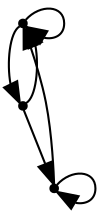 digraph model {
	0 [shape=point,label=""];
	1 [shape=point,label=""];
	2 [shape=point,label=""];
	0 -> 0 [shape=point,label=""];
	0 -> 1 [shape=point,label=""];
	1 -> 0 [shape=point,label=""];
	1 -> 2 [shape=point,label=""];
	2 -> 0 [shape=point,label=""];
	2 -> 2 [shape=point,label=""];
}

